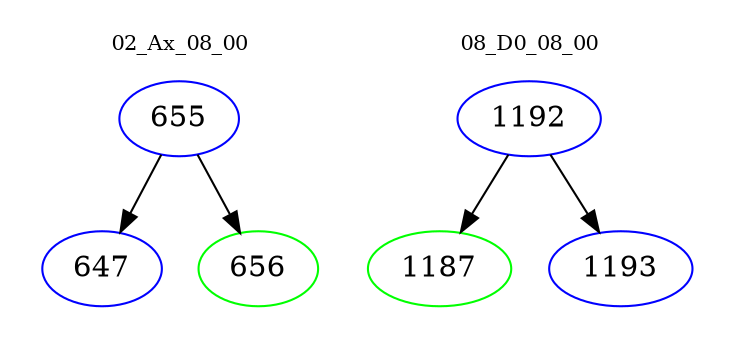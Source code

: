digraph{
subgraph cluster_0 {
color = white
label = "02_Ax_08_00";
fontsize=10;
T0_655 [label="655", color="blue"]
T0_655 -> T0_647 [color="black"]
T0_647 [label="647", color="blue"]
T0_655 -> T0_656 [color="black"]
T0_656 [label="656", color="green"]
}
subgraph cluster_1 {
color = white
label = "08_D0_08_00";
fontsize=10;
T1_1192 [label="1192", color="blue"]
T1_1192 -> T1_1187 [color="black"]
T1_1187 [label="1187", color="green"]
T1_1192 -> T1_1193 [color="black"]
T1_1193 [label="1193", color="blue"]
}
}
